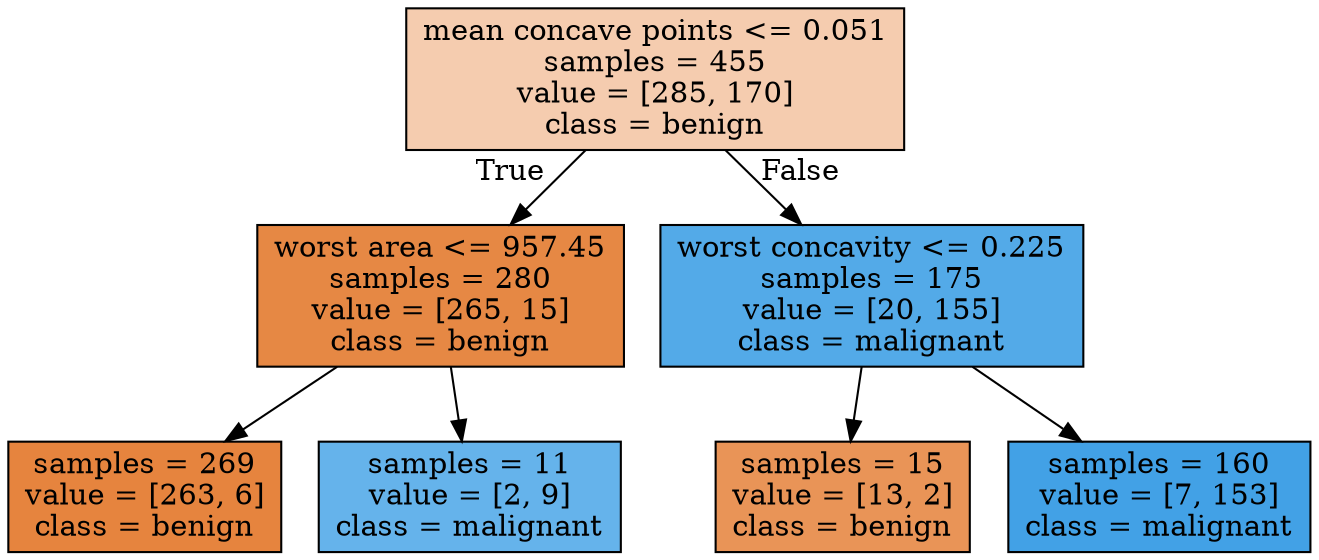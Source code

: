digraph Tree {
node [shape=box, style="filled", color="black"] ;
0 [label="mean concave points <= 0.051\nsamples = 455\nvalue = [285, 170]\nclass = benign", fillcolor="#f5ccaf"] ;
1 [label="worst area <= 957.45\nsamples = 280\nvalue = [265, 15]\nclass = benign", fillcolor="#e68844"] ;
0 -> 1 [labeldistance=2.5, labelangle=45, headlabel="True"] ;
2 [label="samples = 269\nvalue = [263, 6]\nclass = benign", fillcolor="#e6843e"] ;
1 -> 2 ;
3 [label="samples = 11\nvalue = [2, 9]\nclass = malignant", fillcolor="#65b3eb"] ;
1 -> 3 ;
4 [label="worst concavity <= 0.225\nsamples = 175\nvalue = [20, 155]\nclass = malignant", fillcolor="#53aae8"] ;
0 -> 4 [labeldistance=2.5, labelangle=-45, headlabel="False"] ;
5 [label="samples = 15\nvalue = [13, 2]\nclass = benign", fillcolor="#e99457"] ;
4 -> 5 ;
6 [label="samples = 160\nvalue = [7, 153]\nclass = malignant", fillcolor="#42a1e6"] ;
4 -> 6 ;
}